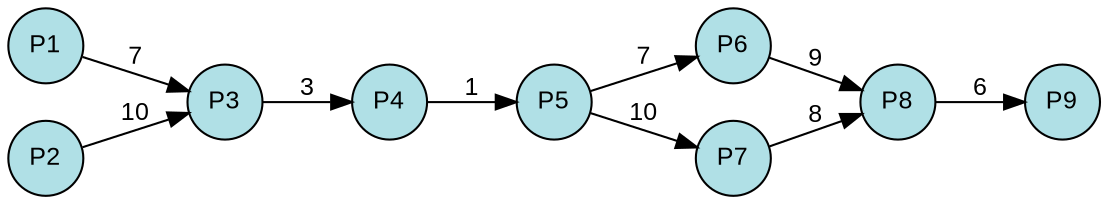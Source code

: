 digraph {
  splines=true;
node [margin=0 fontname=arial fontcolor=black fontsize=12 shape=circle width=0.5 fixedsize=true style=filled fillcolor=powderblue]
  1 [label="P1"]
  2 [label="P2"]
  3 [label="P3"]
  4 [label="P4"]
  5 [label="P5"]
  6 [label="P6"]
  7 [label="P7"]
  8 [label="P8"]
  9 [label="P9"]
rankdir=LR
edge [margin=0 fontname=arial fontcolor=black fontsize=12]
	1 -> 3 [label="7"]
	2 -> 3 [label="10"]
	3 -> 4 [label="3"]
	4 -> 5 [label="1"]
	5 -> 6 [label="7"]
	5 -> 7 [label="10"]
	6 -> 8 [label="9"]
	7 -> 8 [label="8"]
	8 -> 9 [label="6"]
	{rank=same  1, 2 }
	{rank=same  3 }
	{rank=same  4 }
	{rank=same  5 }
	{rank=same  6, 7 }
	{rank=same  8 }
	{rank=same  9 }
} 
